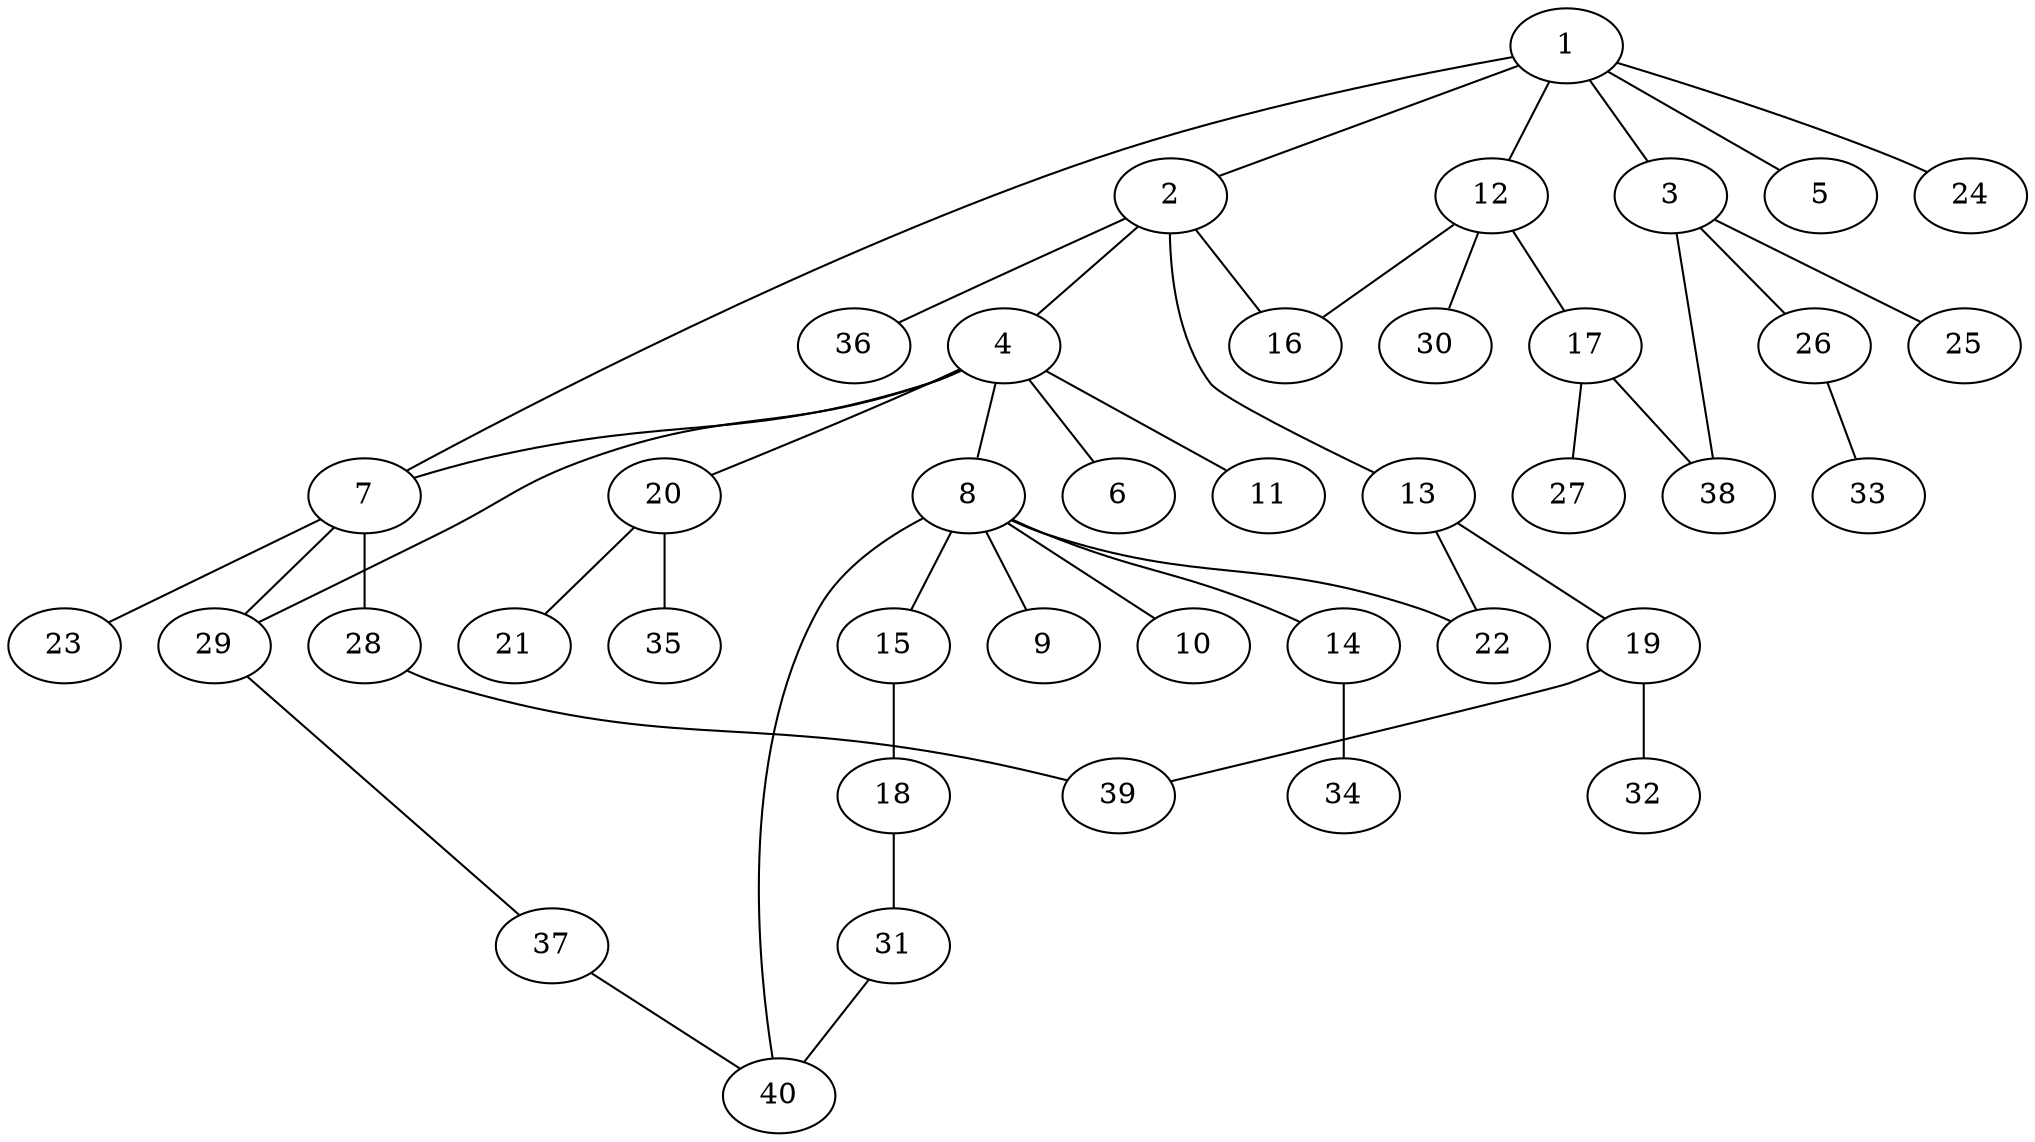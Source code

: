 graph graphname {1--2
1--3
1--5
1--7
1--12
1--24
2--4
2--13
2--16
2--36
3--25
3--26
3--38
4--6
4--7
4--8
4--11
4--20
4--29
7--23
7--28
7--29
8--9
8--10
8--14
8--15
8--22
8--40
12--16
12--17
12--30
13--19
13--22
14--34
15--18
17--27
17--38
18--31
19--32
19--39
20--21
20--35
26--33
28--39
29--37
31--40
37--40
}